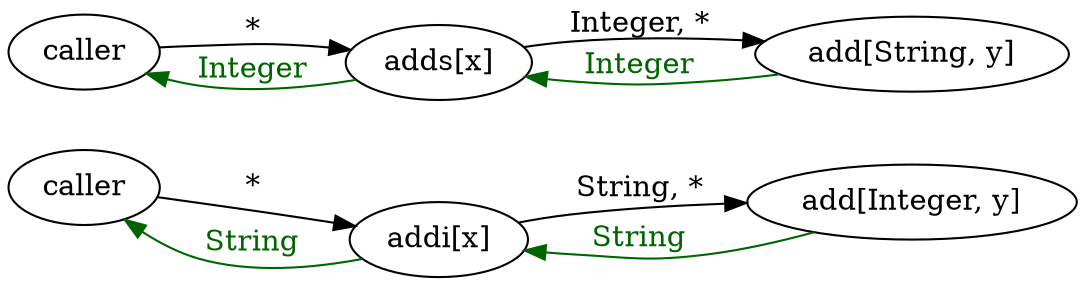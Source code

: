 digraph {
  rankdir=LR;
  size="8,!";

  e_addi [label="caller"];
  addi [label="addi[x]"];
  e_adds [label="caller"];
  adds [label="adds[x]"];
  add_sa [label="add[String, y]"]
  add_ia [label="add[Integer, y]"]

  e_addi -> addi [label="*"];
  addi -> e_addi [label="String", color="/svg/darkgreen", fontcolor="/svg/darkgreen"];
  addi -> add_ia [label="String, *"];
  add_ia -> addi [label="String", color="/svg/darkgreen", fontcolor="/svg/darkgreen"];

  e_adds -> adds [label="*"];
  adds -> e_adds [label="Integer", color="/svg/darkgreen", fontcolor="/svg/darkgreen"];
  adds -> add_sa [label="Integer, *"];
  add_sa -> adds [label="Integer", color="/svg/darkgreen", fontcolor="/svg/darkgreen"];

  { rank=same; e_addi e_adds }
  { rank=same; addi adds }
  { rank=same; add_ia add_sa }
}